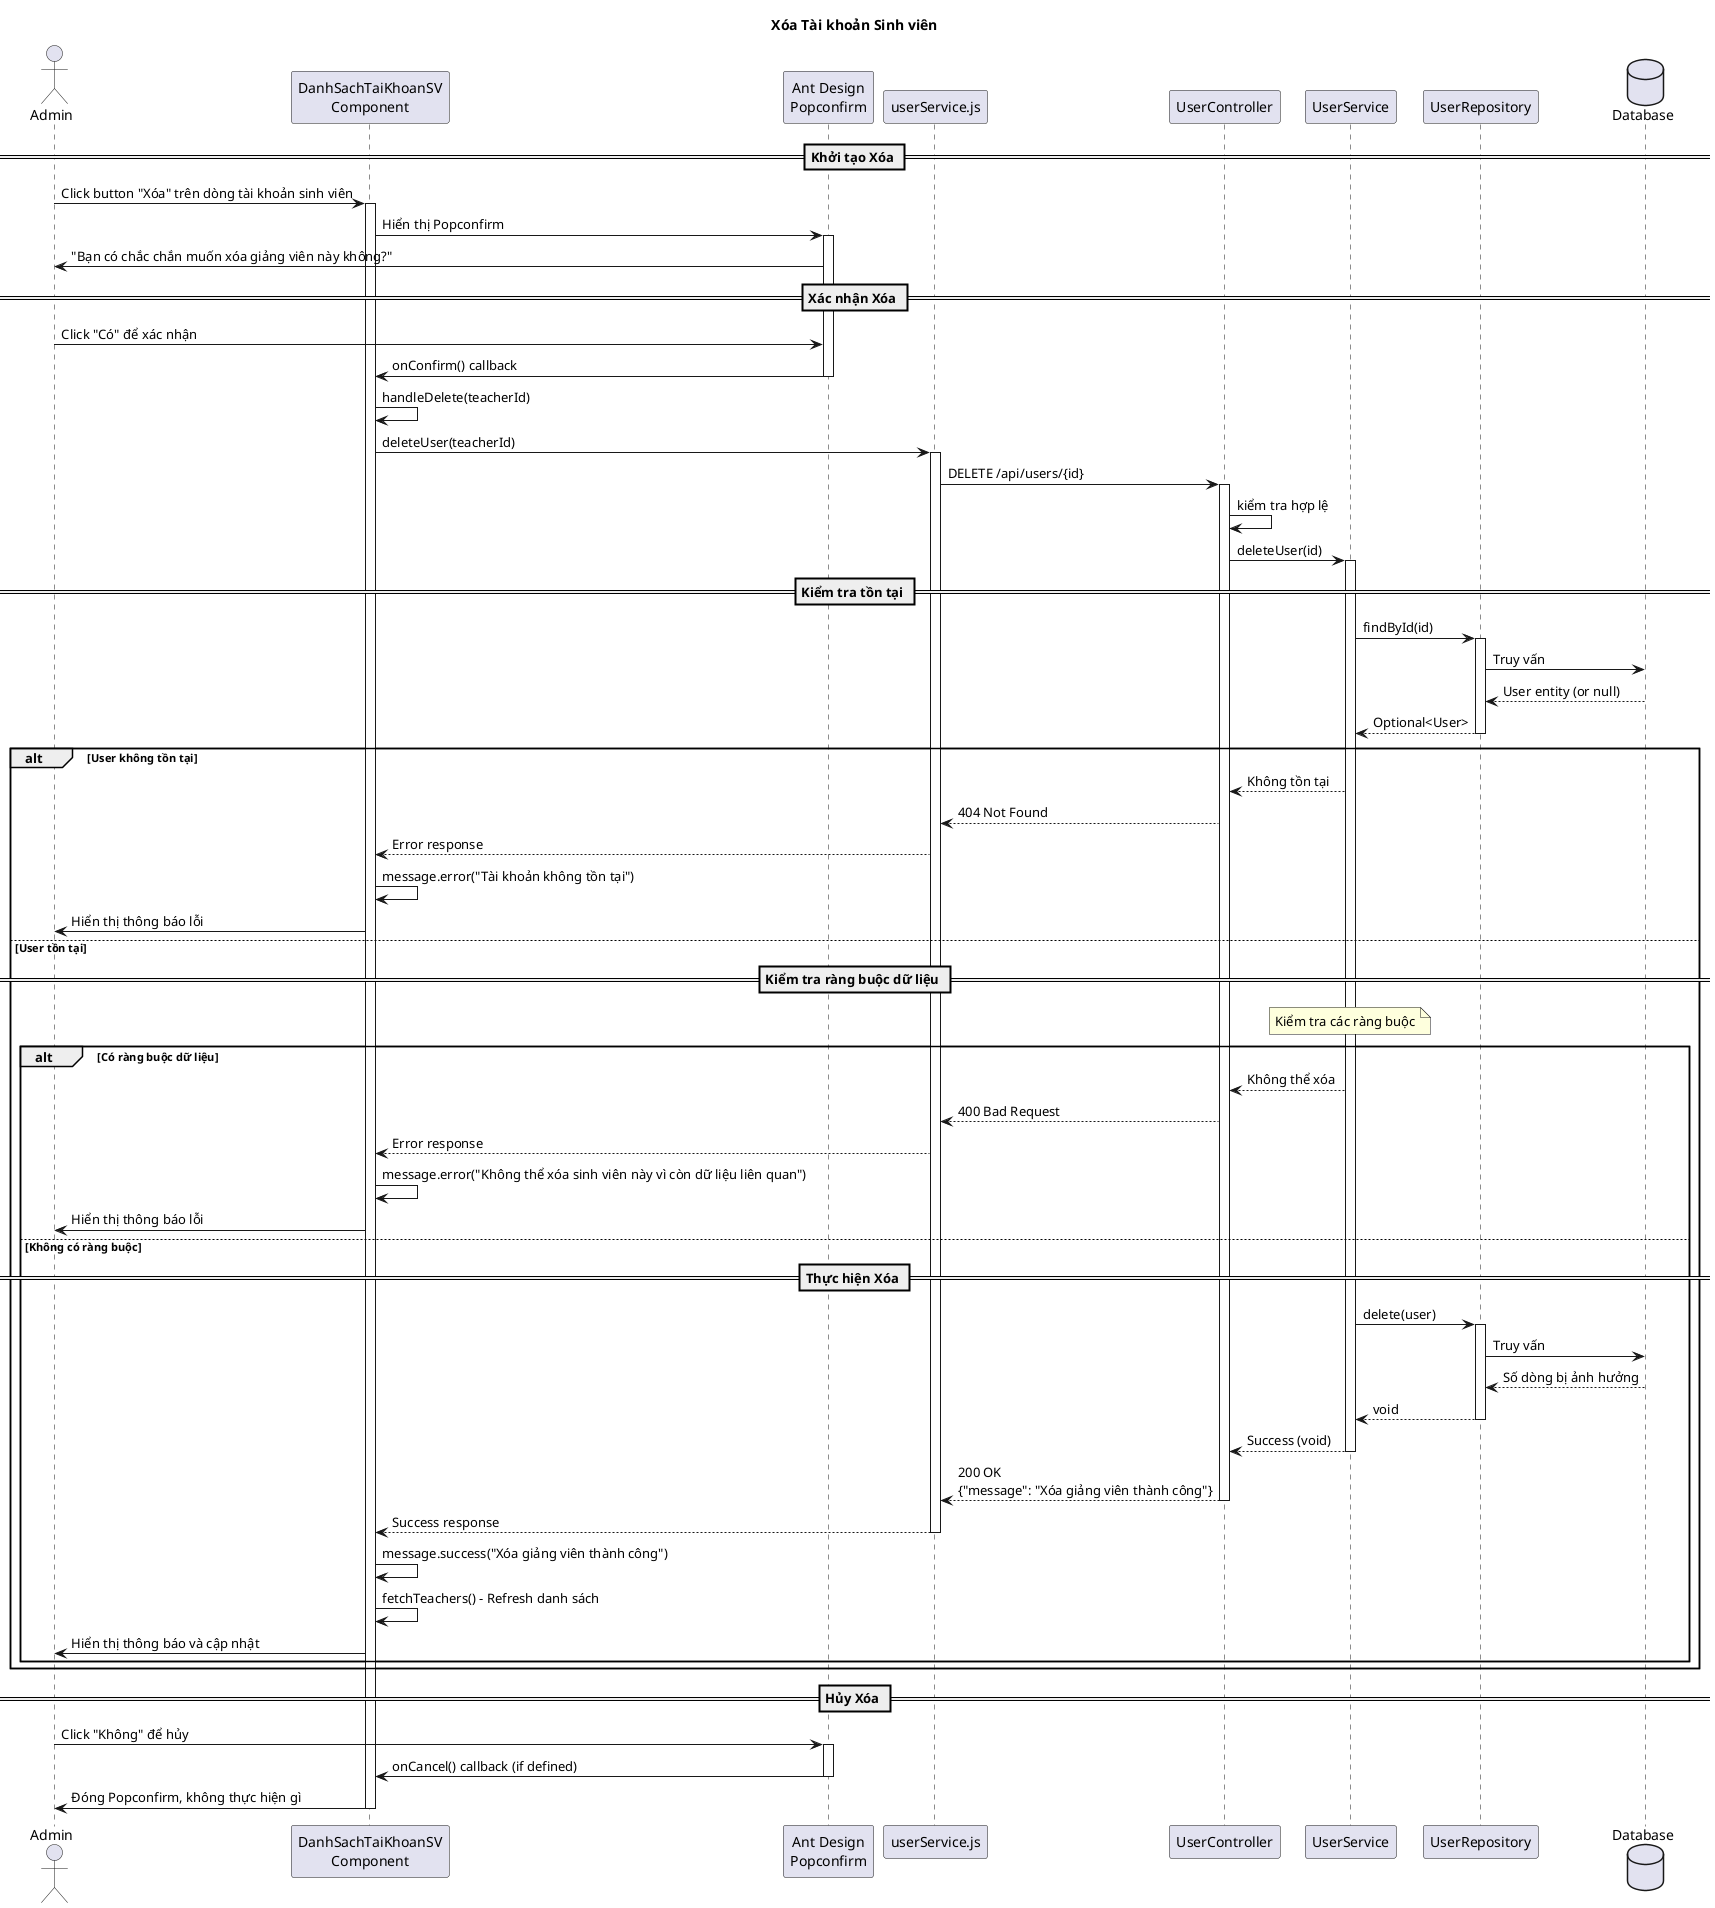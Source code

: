 @startuml

title Xóa Tài khoản Sinh viên
'!theme cerulean

actor "Admin" as admin
participant "DanhSachTaiKhoanSV\nComponent" as frontend
participant "Ant Design\nPopconfirm" as popconfirm
participant "userService.js" as service
participant "UserController" as controller
participant "UserService" as userService
participant "UserRepository" as repository
database "Database" as db

== Khởi tạo Xóa ==
admin -> frontend: Click button "Xóa" trên dòng tài khoản sinh viên
activate frontend
frontend -> popconfirm: Hiển thị Popconfirm
activate popconfirm
popconfirm -> admin: "Bạn có chắc chắn muốn xóa giảng viên này không?"


== Xác nhận Xóa ==
admin -> popconfirm: Click "Có" để xác nhận
popconfirm -> frontend: onConfirm() callback
deactivate popconfirm

frontend -> frontend: handleDelete(teacherId)


frontend -> service: deleteUser(teacherId)
activate service
service -> controller: DELETE /api/users/{id}

activate controller

controller -> controller: kiểm tra hợp lệ
controller -> userService: deleteUser(id)
activate userService

== Kiểm tra tồn tại ==
userService -> repository: findById(id)
activate repository
repository -> db: Truy vấn
db --> repository: User entity (or null)
repository --> userService: Optional<User>
deactivate repository

alt User không tồn tại
    userService --> controller: Không tồn tại
    controller --> service: 404 Not Found
    service --> frontend: Error response
    frontend -> frontend: message.error("Tài khoản không tồn tại")
    frontend -> admin: Hiển thị thông báo lỗi
else User tồn tại
    == Kiểm tra ràng buộc dữ liệu ==
    note over userService: Kiểm tra các ràng buộc

    alt Có ràng buộc dữ liệu
        userService --> controller: Không thể xóa
        controller --> service: 400 Bad Request
        service --> frontend: Error response
        frontend -> frontend: message.error("Không thể xóa sinh viên này vì còn dữ liệu liên quan")
        frontend -> admin: Hiển thị thông báo lỗi
    else Không có ràng buộc
        == Thực hiện Xóa ==
        userService -> repository: delete(user)
        activate repository
        repository -> db: Truy vấn
        db --> repository: Số dòng bị ảnh hưởng
        repository --> userService: void
        deactivate repository

        userService --> controller: Success (void)

        deactivate userService

        controller --> service: 200 OK\n{"message": "Xóa giảng viên thành công"}
        deactivate controller
        service --> frontend: Success response
        deactivate service

        frontend -> frontend: message.success("Xóa giảng viên thành công")
        frontend -> frontend: fetchTeachers() - Refresh danh sách

        frontend -> admin: Hiển thị thông báo và cập nhật
    end
end

== Hủy Xóa ==
admin -> popconfirm: Click "Không" để hủy
activate popconfirm
popconfirm -> frontend: onCancel() callback (if defined)
deactivate popconfirm
frontend -> admin: Đóng Popconfirm, không thực hiện gì
deactivate frontend
'
'== Thay đổi Trạng thái (Alternative) ==
'note over frontend: Thay vì xóa hẳn, có thể chỉ\nthay đổi trạng thái active = false
'admin -> frontend: Toggle Switch "Trạng thái"
'activate frontend
'frontend -> frontend: handleStatusChange(id, newStatus)
'frontend -> service: updateUser(id, {isActive: false})
'service -> controller: PUT /api/users/{id}
'controller -> userService: updateUser(id, userDto)
'userService -> userService: user.setActive(false)
'userService -> repository: save(user)
'repository -> db: UPDATE users SET active = false WHERE id = ?
'db --> repository: Updated user
'repository --> userService: User
'userService --> controller: UserDto
'controller --> service: Success response
'service --> frontend: Success
'frontend -> frontend: message.success("Khóa tài khoản thành công")
'frontend -> admin: Cập nhật trạng thái trong bảng
'deactivate frontend

@enduml